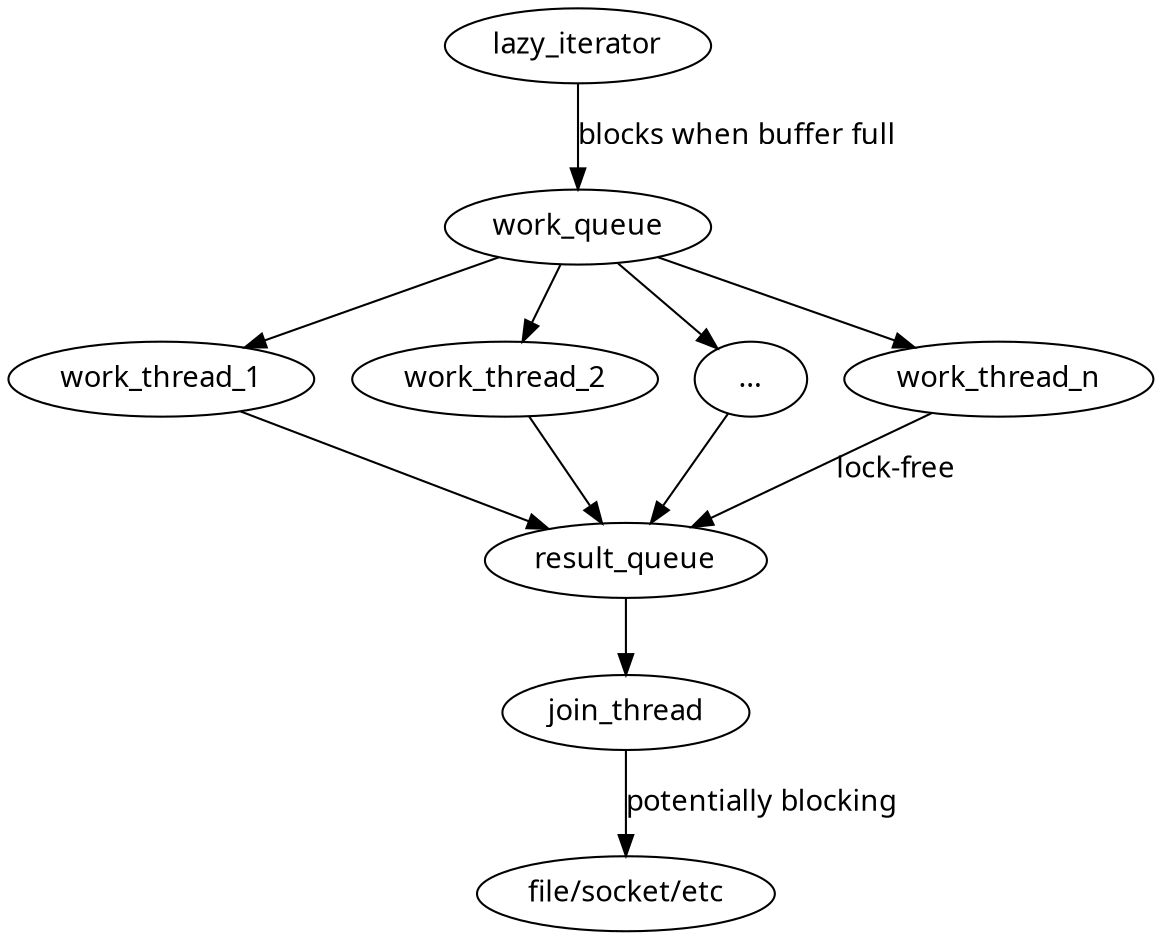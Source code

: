 digraph {
    graph [fontname = "Ubuntu Mono"];
    node [fontname = "Ubuntu Mono"];
    edge [fontname = "Ubuntu Mono"];
    lazy_iterator -> work_queue [ label="blocks when buffer full"]
    work_queue -> work_thread_1
    work_queue -> work_thread_2
    work_queue -> "..."
    work_queue -> work_thread_n
    work_thread_1 -> result_queue
    work_thread_2 -> result_queue
    "..." -> result_queue
    work_thread_n -> result_queue [label="lock-free"]
    result_queue -> join_thread
    join_thread -> "file/socket/etc" [label="potentially blocking"]
}
